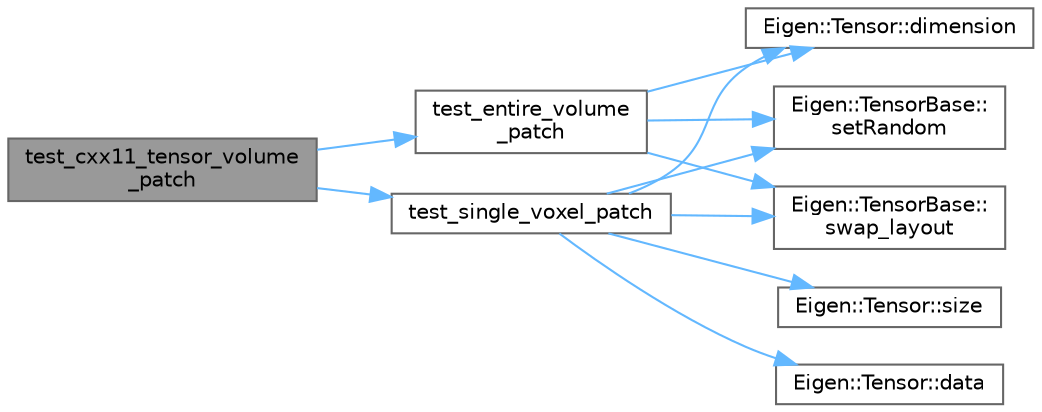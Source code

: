 digraph "test_cxx11_tensor_volume_patch"
{
 // LATEX_PDF_SIZE
  bgcolor="transparent";
  edge [fontname=Helvetica,fontsize=10,labelfontname=Helvetica,labelfontsize=10];
  node [fontname=Helvetica,fontsize=10,shape=box,height=0.2,width=0.4];
  rankdir="LR";
  Node1 [id="Node000001",label="test_cxx11_tensor_volume\l_patch",height=0.2,width=0.4,color="gray40", fillcolor="grey60", style="filled", fontcolor="black",tooltip=" "];
  Node1 -> Node2 [id="edge11_Node000001_Node000002",color="steelblue1",style="solid",tooltip=" "];
  Node2 [id="Node000002",label="test_entire_volume\l_patch",height=0.2,width=0.4,color="grey40", fillcolor="white", style="filled",URL="$cxx11__tensor__volume__patch_8cpp.html#a71c4f826f82fd8c2c83aa8f3efbccd17",tooltip=" "];
  Node2 -> Node3 [id="edge12_Node000002_Node000003",color="steelblue1",style="solid",tooltip=" "];
  Node3 [id="Node000003",label="Eigen::Tensor::dimension",height=0.2,width=0.4,color="grey40", fillcolor="white", style="filled",URL="$class_eigen_1_1_tensor.html#ac0a1bb6142d4e5c4d15ba25beccb26a5",tooltip=" "];
  Node2 -> Node4 [id="edge13_Node000002_Node000004",color="steelblue1",style="solid",tooltip=" "];
  Node4 [id="Node000004",label="Eigen::TensorBase::\lsetRandom",height=0.2,width=0.4,color="grey40", fillcolor="white", style="filled",URL="$class_eigen_1_1_tensor_base.html#afdc88de9b71bae20bb0b59e261e9a6a4",tooltip=" "];
  Node2 -> Node5 [id="edge14_Node000002_Node000005",color="steelblue1",style="solid",tooltip=" "];
  Node5 [id="Node000005",label="Eigen::TensorBase::\lswap_layout",height=0.2,width=0.4,color="grey40", fillcolor="white", style="filled",URL="$class_eigen_1_1_tensor_base.html#ab72b67e64e83b56149a5562f3380835c",tooltip=" "];
  Node1 -> Node6 [id="edge15_Node000001_Node000006",color="steelblue1",style="solid",tooltip=" "];
  Node6 [id="Node000006",label="test_single_voxel_patch",height=0.2,width=0.4,color="grey40", fillcolor="white", style="filled",URL="$cxx11__tensor__volume__patch_8cpp.html#a1c654e8c4c98ab7480b3a45fe63badb1",tooltip=" "];
  Node6 -> Node7 [id="edge16_Node000006_Node000007",color="steelblue1",style="solid",tooltip=" "];
  Node7 [id="Node000007",label="Eigen::Tensor::data",height=0.2,width=0.4,color="grey40", fillcolor="white", style="filled",URL="$class_eigen_1_1_tensor.html#a85786e910919756b2aac8e785bd8fb95",tooltip=" "];
  Node6 -> Node3 [id="edge17_Node000006_Node000003",color="steelblue1",style="solid",tooltip=" "];
  Node6 -> Node4 [id="edge18_Node000006_Node000004",color="steelblue1",style="solid",tooltip=" "];
  Node6 -> Node8 [id="edge19_Node000006_Node000008",color="steelblue1",style="solid",tooltip=" "];
  Node8 [id="Node000008",label="Eigen::Tensor::size",height=0.2,width=0.4,color="grey40", fillcolor="white", style="filled",URL="$class_eigen_1_1_tensor.html#a890988b2e1dd992d9b905e0a6a488587",tooltip=" "];
  Node6 -> Node5 [id="edge20_Node000006_Node000005",color="steelblue1",style="solid",tooltip=" "];
}
